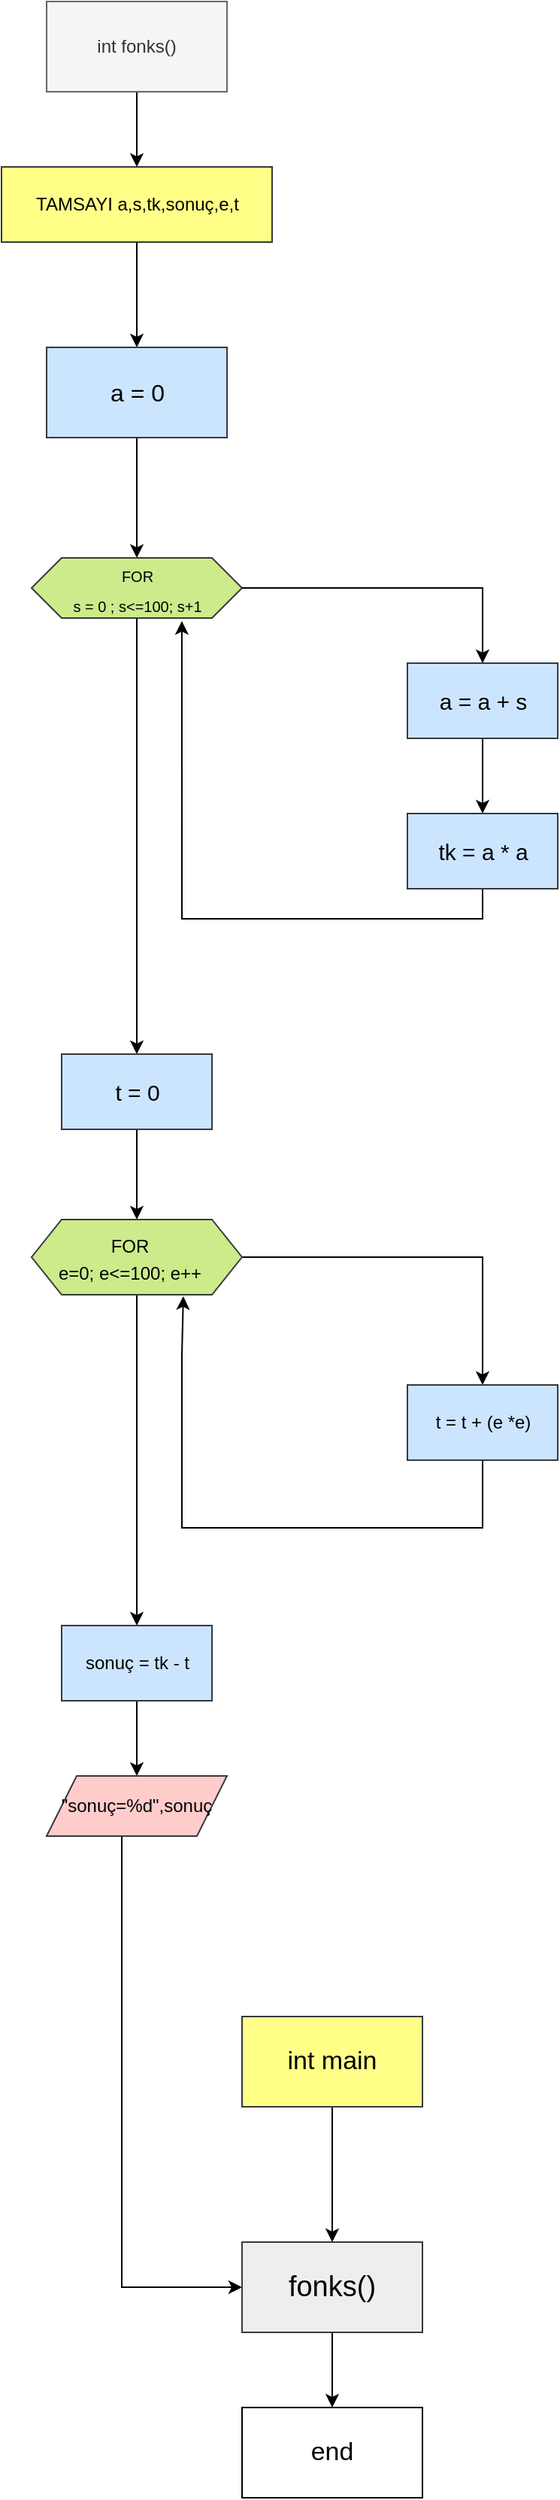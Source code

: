 <mxfile version="20.3.0" type="device"><diagram id="TaAiJIPTIK-wWZXqGKho" name="Sayfa -1"><mxGraphModel dx="868" dy="1722" grid="1" gridSize="10" guides="1" tooltips="1" connect="1" arrows="1" fold="1" page="1" pageScale="1" pageWidth="827" pageHeight="1169" math="0" shadow="0"><root><mxCell id="0"/><mxCell id="1" parent="0"/><mxCell id="Xccyi13Luut_4fTpxU1D-16" style="edgeStyle=orthogonalEdgeStyle;rounded=0;orthogonalLoop=1;jettySize=auto;html=1;entryX=0.5;entryY=0;entryDx=0;entryDy=0;" parent="1" source="Xccyi13Luut_4fTpxU1D-1" target="Xccyi13Luut_4fTpxU1D-4" edge="1"><mxGeometry relative="1" as="geometry"/></mxCell><mxCell id="Xccyi13Luut_4fTpxU1D-1" value="" style="rounded=0;whiteSpace=wrap;html=1;fillColor=#ffff88;strokeColor=#36393d;" parent="1" vertex="1"><mxGeometry x="160" y="20" width="180" height="50" as="geometry"/></mxCell><mxCell id="Xccyi13Luut_4fTpxU1D-2" style="edgeStyle=orthogonalEdgeStyle;rounded=0;orthogonalLoop=1;jettySize=auto;html=1;exitX=0.5;exitY=1;exitDx=0;exitDy=0;" parent="1" source="Xccyi13Luut_4fTpxU1D-1" target="Xccyi13Luut_4fTpxU1D-1" edge="1"><mxGeometry relative="1" as="geometry"/></mxCell><mxCell id="Xccyi13Luut_4fTpxU1D-17" style="edgeStyle=orthogonalEdgeStyle;rounded=0;orthogonalLoop=1;jettySize=auto;html=1;exitX=0.5;exitY=1;exitDx=0;exitDy=0;entryX=0.5;entryY=0;entryDx=0;entryDy=0;" parent="1" source="Xccyi13Luut_4fTpxU1D-4" target="Xccyi13Luut_4fTpxU1D-5" edge="1"><mxGeometry relative="1" as="geometry"/></mxCell><mxCell id="Xccyi13Luut_4fTpxU1D-4" value="" style="rounded=0;whiteSpace=wrap;html=1;fillColor=#cce5ff;strokeColor=#36393d;" parent="1" vertex="1"><mxGeometry x="190" y="140" width="120" height="60" as="geometry"/></mxCell><mxCell id="Xccyi13Luut_4fTpxU1D-22" style="edgeStyle=orthogonalEdgeStyle;rounded=0;orthogonalLoop=1;jettySize=auto;html=1;entryX=0.5;entryY=0;entryDx=0;entryDy=0;" parent="1" source="Xccyi13Luut_4fTpxU1D-5" target="Xccyi13Luut_4fTpxU1D-9" edge="1"><mxGeometry relative="1" as="geometry"/></mxCell><mxCell id="Xccyi13Luut_4fTpxU1D-5" value="" style="shape=hexagon;perimeter=hexagonPerimeter2;whiteSpace=wrap;html=1;fixedSize=1;fillColor=#cdeb8b;strokeColor=#36393d;" parent="1" vertex="1"><mxGeometry x="180" y="280" width="140" height="40" as="geometry"/></mxCell><mxCell id="Xccyi13Luut_4fTpxU1D-20" style="edgeStyle=orthogonalEdgeStyle;rounded=0;orthogonalLoop=1;jettySize=auto;html=1;entryX=0.5;entryY=0;entryDx=0;entryDy=0;" parent="1" source="Xccyi13Luut_4fTpxU1D-6" target="Xccyi13Luut_4fTpxU1D-7" edge="1"><mxGeometry relative="1" as="geometry"/></mxCell><mxCell id="Xccyi13Luut_4fTpxU1D-6" value="" style="rounded=0;whiteSpace=wrap;html=1;fillColor=#cce5ff;strokeColor=#36393d;" parent="1" vertex="1"><mxGeometry x="430" y="350" width="100" height="50" as="geometry"/></mxCell><mxCell id="Xccyi13Luut_4fTpxU1D-21" style="edgeStyle=orthogonalEdgeStyle;rounded=0;orthogonalLoop=1;jettySize=auto;html=1;exitX=0.5;exitY=1;exitDx=0;exitDy=0;entryX=0.714;entryY=1.05;entryDx=0;entryDy=0;entryPerimeter=0;" parent="1" source="Xccyi13Luut_4fTpxU1D-7" target="Xccyi13Luut_4fTpxU1D-5" edge="1"><mxGeometry relative="1" as="geometry"><mxPoint x="280" y="330" as="targetPoint"/></mxGeometry></mxCell><mxCell id="Xccyi13Luut_4fTpxU1D-7" value="" style="rounded=0;whiteSpace=wrap;html=1;fillColor=#cce5ff;strokeColor=#36393d;" parent="1" vertex="1"><mxGeometry x="430" y="450" width="100" height="50" as="geometry"/></mxCell><mxCell id="Xccyi13Luut_4fTpxU1D-23" style="edgeStyle=orthogonalEdgeStyle;rounded=0;orthogonalLoop=1;jettySize=auto;html=1;entryX=0.5;entryY=0;entryDx=0;entryDy=0;" parent="1" source="Xccyi13Luut_4fTpxU1D-9" target="Xccyi13Luut_4fTpxU1D-10" edge="1"><mxGeometry relative="1" as="geometry"/></mxCell><mxCell id="Xccyi13Luut_4fTpxU1D-9" value="" style="rounded=0;whiteSpace=wrap;html=1;fillColor=#cce5ff;strokeColor=#36393d;" parent="1" vertex="1"><mxGeometry x="200" y="610" width="100" height="50" as="geometry"/></mxCell><mxCell id="Xccyi13Luut_4fTpxU1D-24" style="edgeStyle=orthogonalEdgeStyle;rounded=0;orthogonalLoop=1;jettySize=auto;html=1;entryX=0.5;entryY=0;entryDx=0;entryDy=0;entryPerimeter=0;" parent="1" source="Xccyi13Luut_4fTpxU1D-10" target="Xccyi13Luut_4fTpxU1D-11" edge="1"><mxGeometry relative="1" as="geometry"><mxPoint x="482" y="820" as="targetPoint"/></mxGeometry></mxCell><mxCell id="Xccyi13Luut_4fTpxU1D-27" style="edgeStyle=orthogonalEdgeStyle;rounded=0;orthogonalLoop=1;jettySize=auto;html=1;" parent="1" source="Xccyi13Luut_4fTpxU1D-10" target="Xccyi13Luut_4fTpxU1D-12" edge="1"><mxGeometry relative="1" as="geometry"/></mxCell><mxCell id="Xccyi13Luut_4fTpxU1D-10" value="" style="shape=hexagon;perimeter=hexagonPerimeter2;whiteSpace=wrap;html=1;fixedSize=1;fillColor=#cdeb8b;strokeColor=#36393d;" parent="1" vertex="1"><mxGeometry x="180" y="720" width="140" height="50" as="geometry"/></mxCell><mxCell id="Xccyi13Luut_4fTpxU1D-26" style="edgeStyle=orthogonalEdgeStyle;rounded=0;orthogonalLoop=1;jettySize=auto;html=1;entryX=0.721;entryY=1.02;entryDx=0;entryDy=0;entryPerimeter=0;" parent="1" source="Xccyi13Luut_4fTpxU1D-11" target="Xccyi13Luut_4fTpxU1D-10" edge="1"><mxGeometry relative="1" as="geometry"><mxPoint x="320" y="810" as="targetPoint"/><Array as="points"><mxPoint x="480" y="925"/><mxPoint x="280" y="925"/><mxPoint x="280" y="810"/></Array></mxGeometry></mxCell><mxCell id="Xccyi13Luut_4fTpxU1D-11" value="" style="rounded=0;whiteSpace=wrap;html=1;fillColor=#cce5ff;strokeColor=#36393d;" parent="1" vertex="1"><mxGeometry x="430" y="830" width="100" height="50" as="geometry"/></mxCell><mxCell id="Xccyi13Luut_4fTpxU1D-28" style="edgeStyle=orthogonalEdgeStyle;rounded=0;orthogonalLoop=1;jettySize=auto;html=1;entryX=0.5;entryY=0;entryDx=0;entryDy=0;" parent="1" source="Xccyi13Luut_4fTpxU1D-12" edge="1"><mxGeometry relative="1" as="geometry"><mxPoint x="250" y="1090" as="targetPoint"/></mxGeometry></mxCell><mxCell id="Xccyi13Luut_4fTpxU1D-12" value="" style="rounded=0;whiteSpace=wrap;html=1;fillColor=#cce5ff;strokeColor=#36393d;" parent="1" vertex="1"><mxGeometry x="200" y="990" width="100" height="50" as="geometry"/></mxCell><mxCell id="Xccyi13Luut_4fTpxU1D-18" value="" style="edgeStyle=segmentEdgeStyle;endArrow=classic;html=1;rounded=0;" parent="1" edge="1"><mxGeometry width="50" height="50" relative="1" as="geometry"><mxPoint x="320" y="300" as="sourcePoint"/><mxPoint x="480" y="350" as="targetPoint"/><Array as="points"><mxPoint x="480" y="300"/><mxPoint x="480" y="350"/></Array></mxGeometry></mxCell><mxCell id="Xccyi13Luut_4fTpxU1D-30" value="TAMSAYI a,s,tk,sonuç,e,t" style="text;html=1;resizable=0;autosize=1;align=center;verticalAlign=middle;points=[];rounded=0;" parent="1" vertex="1"><mxGeometry x="170" y="30" width="160" height="30" as="geometry"/></mxCell><mxCell id="Xccyi13Luut_4fTpxU1D-31" value="&lt;font style=&quot;font-size: 16px;&quot;&gt;a = 0&lt;/font&gt;" style="text;html=1;resizable=0;autosize=1;align=center;verticalAlign=middle;points=[];fillColor=none;strokeColor=none;rounded=0;" parent="1" vertex="1"><mxGeometry x="220" y="155" width="60" height="30" as="geometry"/></mxCell><mxCell id="Xccyi13Luut_4fTpxU1D-32" value="&lt;font size=&quot;1&quot;&gt;FOR&lt;br&gt;s = 0 ; s&amp;lt;=100; s+1&lt;br&gt;&lt;/font&gt;" style="text;html=1;resizable=0;autosize=1;align=center;verticalAlign=middle;points=[];fillColor=none;strokeColor=none;rounded=0;fontSize=16;" parent="1" vertex="1"><mxGeometry x="195" y="275" width="110" height="50" as="geometry"/></mxCell><mxCell id="Xccyi13Luut_4fTpxU1D-33" value="a = a + s" style="text;html=1;resizable=0;autosize=1;align=center;verticalAlign=middle;points=[];fillColor=none;strokeColor=none;rounded=0;fontSize=15;" parent="1" vertex="1"><mxGeometry x="440" y="360" width="80" height="30" as="geometry"/></mxCell><mxCell id="Xccyi13Luut_4fTpxU1D-34" value="tk = a * a" style="text;html=1;resizable=0;autosize=1;align=center;verticalAlign=middle;points=[];fillColor=none;strokeColor=none;rounded=0;fontSize=15;" parent="1" vertex="1"><mxGeometry x="440" y="460" width="80" height="30" as="geometry"/></mxCell><mxCell id="Xccyi13Luut_4fTpxU1D-35" value="t = 0" style="text;html=1;resizable=0;autosize=1;align=center;verticalAlign=middle;points=[];fillColor=none;strokeColor=none;rounded=0;fontSize=15;" parent="1" vertex="1"><mxGeometry x="225" y="620" width="50" height="30" as="geometry"/></mxCell><mxCell id="Xccyi13Luut_4fTpxU1D-36" value="&lt;font style=&quot;font-size: 12px;&quot;&gt;FOR&lt;br&gt;e=0; e&amp;lt;=100; e++&lt;/font&gt;" style="text;html=1;resizable=0;autosize=1;align=center;verticalAlign=middle;points=[];fillColor=none;strokeColor=none;rounded=0;fontSize=15;" parent="1" vertex="1"><mxGeometry x="185" y="720" width="120" height="50" as="geometry"/></mxCell><mxCell id="Xccyi13Luut_4fTpxU1D-37" value="t = t + (e *e)" style="text;html=1;resizable=0;autosize=1;align=center;verticalAlign=middle;points=[];fillColor=none;strokeColor=none;rounded=0;fontSize=12;" parent="1" vertex="1"><mxGeometry x="435" y="840" width="90" height="30" as="geometry"/></mxCell><mxCell id="Xccyi13Luut_4fTpxU1D-38" value="sonuç = tk - t" style="text;html=1;resizable=0;autosize=1;align=center;verticalAlign=middle;points=[];fillColor=none;strokeColor=none;rounded=0;fontSize=12;" parent="1" vertex="1"><mxGeometry x="205" y="1000" width="90" height="30" as="geometry"/></mxCell><mxCell id="Xccyi13Luut_4fTpxU1D-45" style="edgeStyle=orthogonalEdgeStyle;rounded=0;orthogonalLoop=1;jettySize=auto;html=1;entryX=0.5;entryY=0;entryDx=0;entryDy=0;fontSize=12;" parent="1" source="Xccyi13Luut_4fTpxU1D-43" target="Xccyi13Luut_4fTpxU1D-1" edge="1"><mxGeometry relative="1" as="geometry"/></mxCell><mxCell id="Xccyi13Luut_4fTpxU1D-43" value="int fonks()" style="rounded=0;whiteSpace=wrap;html=1;fontSize=12;fillColor=#f5f5f5;fontColor=#333333;strokeColor=#666666;" parent="1" vertex="1"><mxGeometry x="190" y="-90" width="120" height="60" as="geometry"/></mxCell><mxCell id="-5ejc5e8iahAJXETcDeO-4" style="edgeStyle=orthogonalEdgeStyle;rounded=0;orthogonalLoop=1;jettySize=auto;html=1;entryX=0;entryY=0.5;entryDx=0;entryDy=0;" parent="1" source="-5ejc5e8iahAJXETcDeO-1" target="-5ejc5e8iahAJXETcDeO-3" edge="1"><mxGeometry relative="1" as="geometry"><Array as="points"><mxPoint x="240" y="1430"/></Array></mxGeometry></mxCell><mxCell id="-5ejc5e8iahAJXETcDeO-1" value="&quot;sonuç=%d&quot;,sonuç" style="shape=parallelogram;perimeter=parallelogramPerimeter;whiteSpace=wrap;html=1;fixedSize=1;fillColor=#ffcccc;strokeColor=#36393d;" parent="1" vertex="1"><mxGeometry x="190" y="1090" width="120" height="40" as="geometry"/></mxCell><mxCell id="-5ejc5e8iahAJXETcDeO-5" style="edgeStyle=orthogonalEdgeStyle;rounded=0;orthogonalLoop=1;jettySize=auto;html=1;entryX=0.5;entryY=0;entryDx=0;entryDy=0;fontSize=19;" parent="1" source="-5ejc5e8iahAJXETcDeO-2" target="-5ejc5e8iahAJXETcDeO-3" edge="1"><mxGeometry relative="1" as="geometry"/></mxCell><mxCell id="-5ejc5e8iahAJXETcDeO-2" value="&lt;font style=&quot;font-size: 17px;&quot;&gt;int main&lt;/font&gt;" style="rounded=0;whiteSpace=wrap;html=1;fillColor=#ffff88;strokeColor=#36393d;" parent="1" vertex="1"><mxGeometry x="320" y="1250" width="120" height="60" as="geometry"/></mxCell><mxCell id="r0N7jLN2mx2YeyjQPaTl-1" style="edgeStyle=orthogonalEdgeStyle;rounded=0;orthogonalLoop=1;jettySize=auto;html=1;" parent="1" source="-5ejc5e8iahAJXETcDeO-3" target="r0N7jLN2mx2YeyjQPaTl-2" edge="1"><mxGeometry relative="1" as="geometry"><mxPoint x="380" y="1540" as="targetPoint"/></mxGeometry></mxCell><mxCell id="-5ejc5e8iahAJXETcDeO-3" value="&lt;font style=&quot;font-size: 19px;&quot;&gt;fonks()&lt;/font&gt;" style="rounded=0;whiteSpace=wrap;html=1;fillColor=#eeeeee;strokeColor=#36393d;" parent="1" vertex="1"><mxGeometry x="320" y="1400" width="120" height="60" as="geometry"/></mxCell><mxCell id="r0N7jLN2mx2YeyjQPaTl-2" value="&lt;font style=&quot;font-size: 17px;&quot;&gt;end&lt;/font&gt;" style="rounded=0;whiteSpace=wrap;html=1;" parent="1" vertex="1"><mxGeometry x="320" y="1510" width="120" height="60" as="geometry"/></mxCell></root></mxGraphModel></diagram></mxfile>